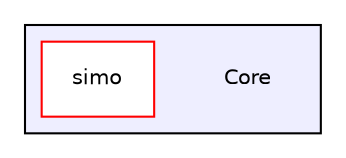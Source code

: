 digraph "Core" {
  compound=true
  node [ fontsize="10", fontname="Helvetica"];
  edge [ labelfontsize="10", labelfontname="Helvetica"];
  subgraph clusterdir_c6310732a22f63c0c2fc5595561e68f1 {
    graph [ bgcolor="#eeeeff", pencolor="black", label="" URL="dir_c6310732a22f63c0c2fc5595561e68f1.html"];
    dir_c6310732a22f63c0c2fc5595561e68f1 [shape=plaintext label="Core"];
    dir_1ffac0d2630f4824660dea6691be9d7f [shape=box label="simo" color="red" fillcolor="white" style="filled" URL="dir_1ffac0d2630f4824660dea6691be9d7f.html"];
  }
}
